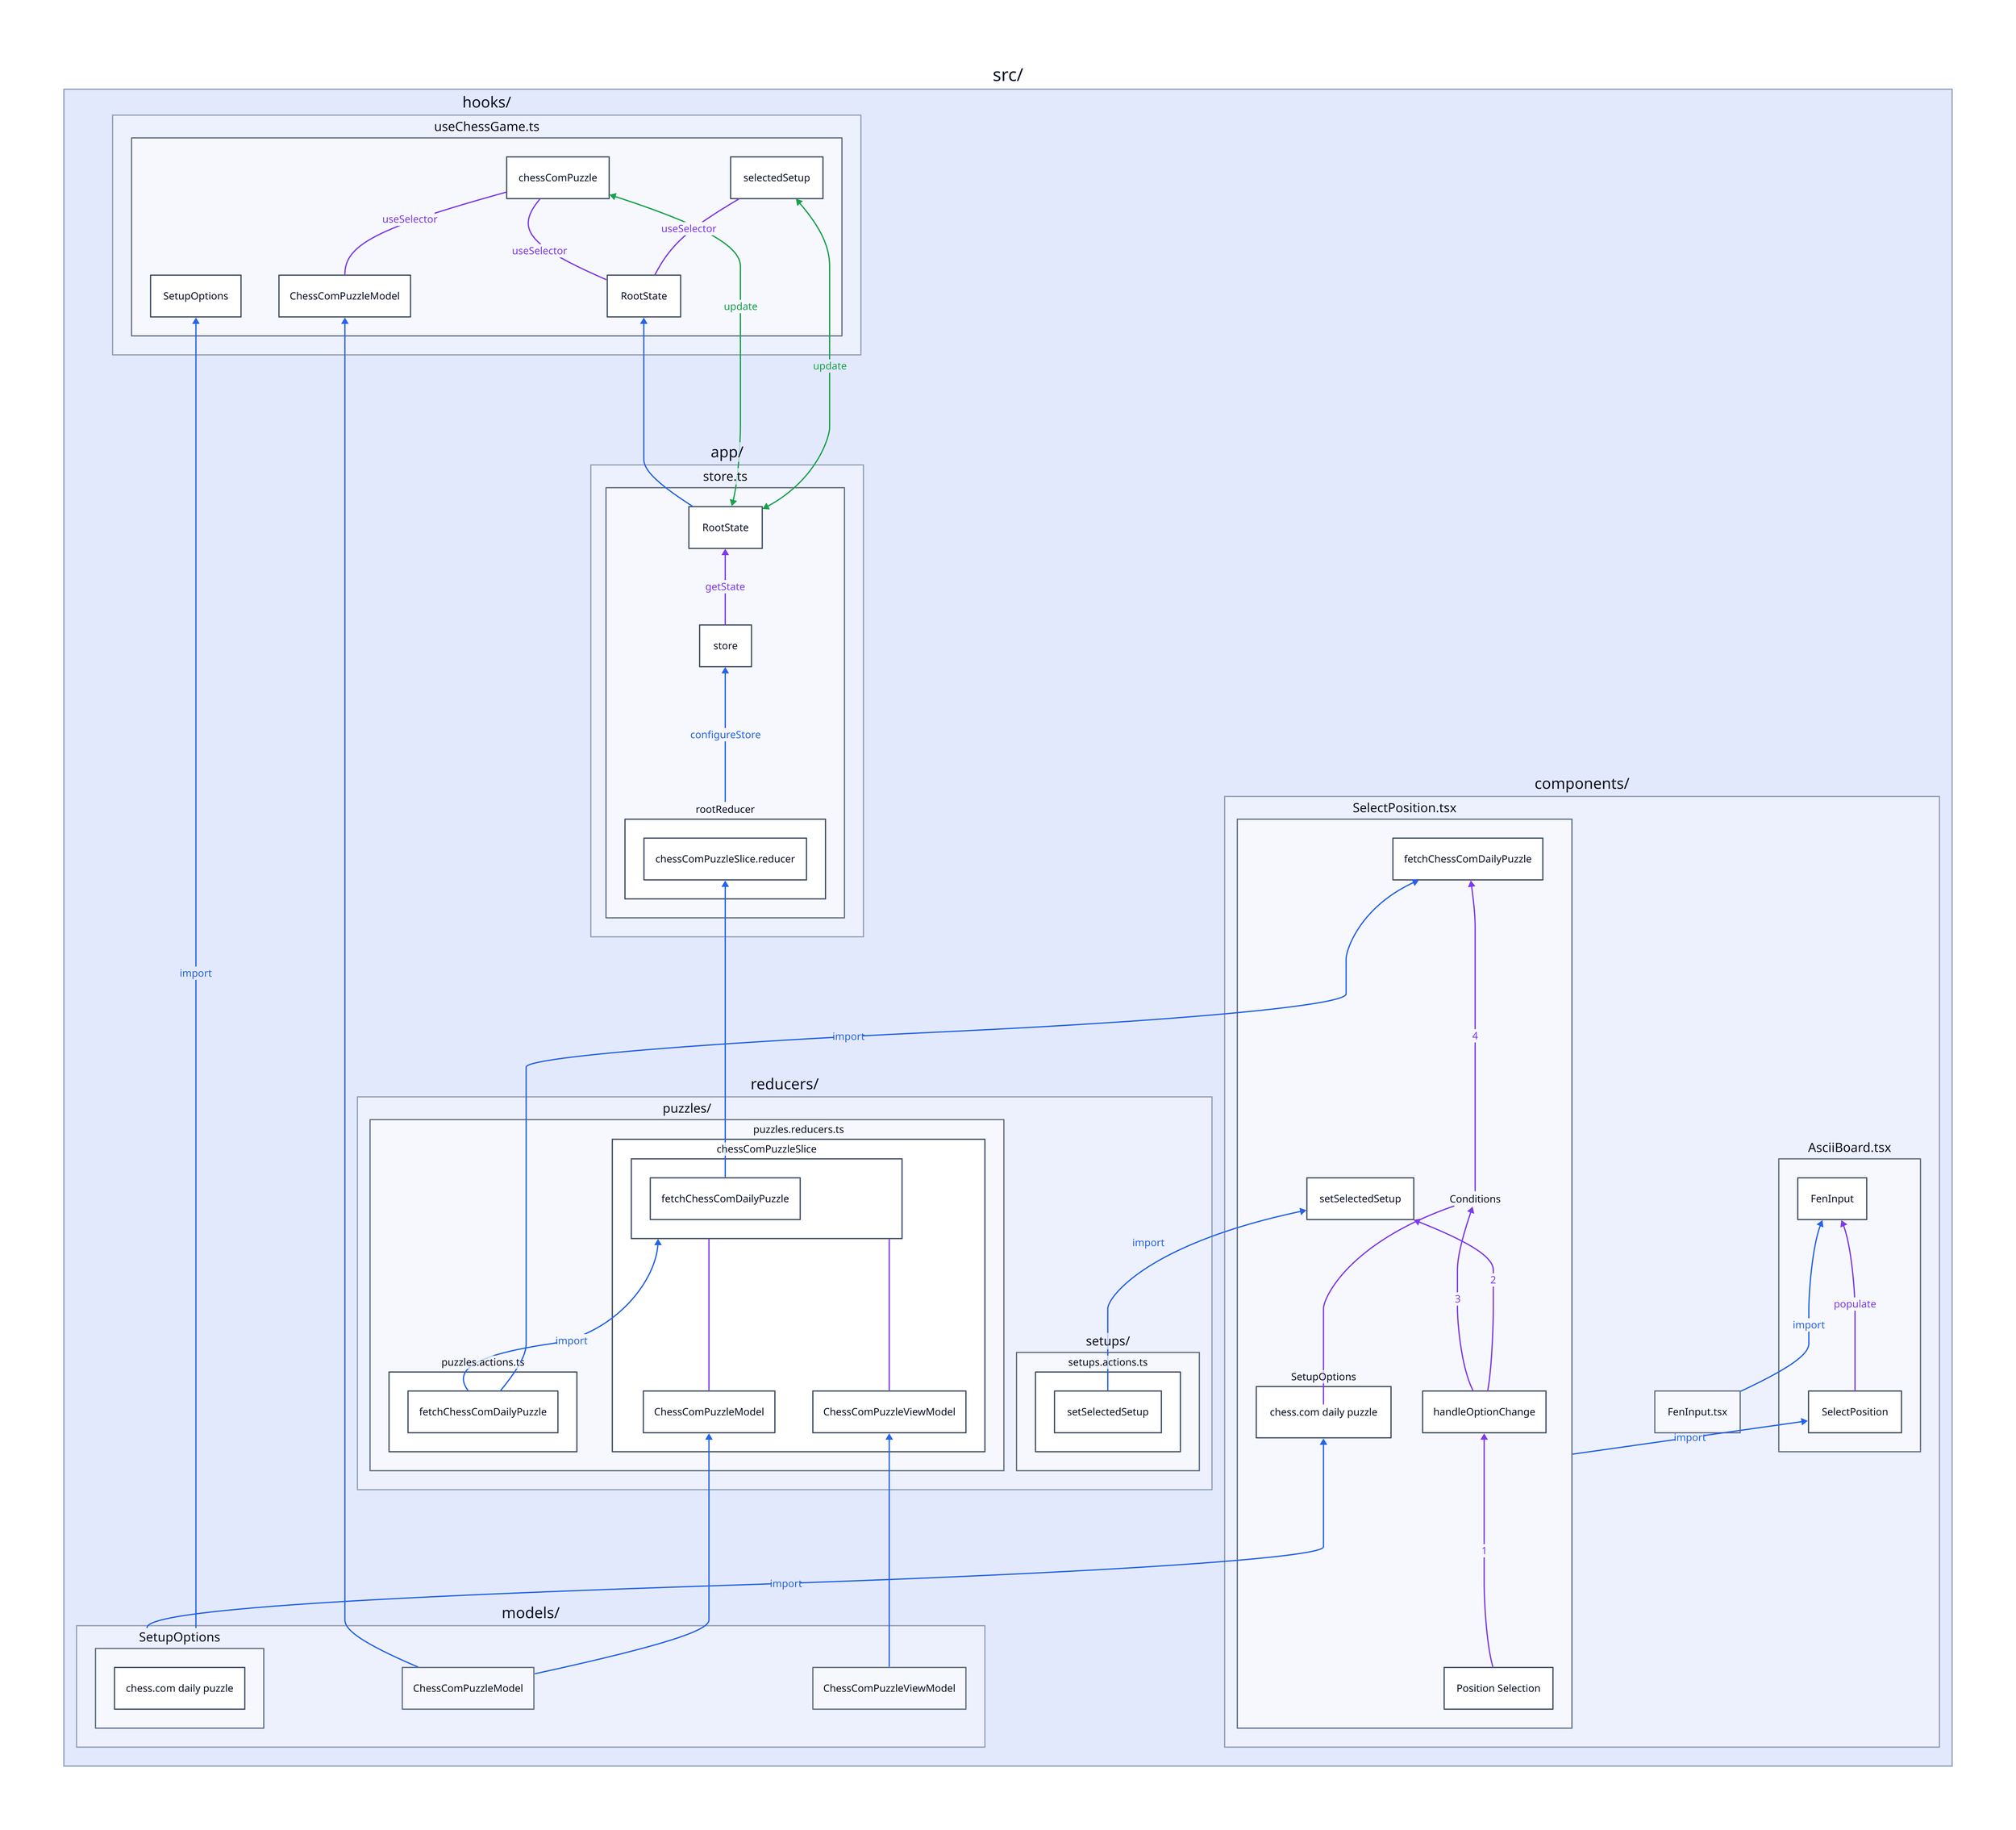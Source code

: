 direction: up
vars: {
  d2-config: {
    layout-engine: elk
    theme-id: 302
  }
}

_src: src/ {
  style.stroke: "#94a3b8"

  _app: app/ {
    style.stroke: "#94a3b8"
    
    _store: store.ts {
      style.stroke: "#64748b"
      
      _root_reducer: rootReducer {
        style.stroke: "#475569"
        _chess_com_puzzle: chessComPuzzleSlice.reducer {
          style.stroke: "#475569"
        }
      }
      _store: store {
        style.stroke: "#475569"
      }
      _root_state: RootState {
        style.stroke: "#475569"
      }
      _root_reducer -> _store: configureStore {
        style.stroke: "#2563eb"
        style.font-color: "#2563eb"
      }
      _store -> _root_state: getState {
        style.stroke: "#7c3aed"
        style.font-color: "#7c3aed"
      }
    }
  }

  _hooks: hooks/ {
    style.stroke: "#94a3b8"
    
    _use_chess_game: useChessGame.ts {
      style.stroke: "#64748b"
      
      _setup_options: SetupOptions {
        style.stroke: "#475569"
      }
      _root_state: RootState {
        style.stroke: "#475569"
      }
      _chess_com_puzzle_model: ChessComPuzzleModel {
        style.stroke: "#475569"
      }
      _chess_com_puzzle: chessComPuzzle {
        style.stroke: "#475569"
      }
      _selected_setup: selectedSetup {
        style.stroke: "#475569"
      }
      _root_state -- _chess_com_puzzle: useSelector {
        style.stroke: "#7c3aed"
        style.font-color: "#7c3aed"
      }
      _root_state -- _selected_setup: useSelector {
        style.stroke: "#7c3aed"
        style.font-color: "#7c3aed"
      }
      _chess_com_puzzle_model -- _chess_com_puzzle: useSelector {
        style.stroke: "#7c3aed"
        style.font-color: "#7c3aed"
      }
    }
  }

  _models: models/ {
    style.stroke: "#94a3b8"
    
    _setup_options: SetupOptions {
      style.stroke: "#64748b"
      _chess_com_daily_puzzle: chess.com daily puzzle {
        style.stroke: "#475569"
      }
    }
    _chess_com_puzzle_model: ChessComPuzzleModel {
      style.stroke: "#64748b"
    }
    _chess_com_puzzle_view_model: ChessComPuzzleViewModel {
      style.stroke: "#64748b"
    }
  }

  _reducers: reducers/ {
    style.stroke: "#94a3b8"
    
    _puzzles: puzzles/ {
      style.stroke: "#64748b"
      
      _actions: puzzles.actions.ts {
        style.stroke: "#475569"
        _fetchChessComDailyPuzzle: fetchChessComDailyPuzzle {
          style.stroke: "#475569"
        }
      }
      _reducers: puzzles.reducers.ts {
        style.stroke: "#475569"
        _chess_com_puzzle_slice: chessComPuzzleSlice {
          style.stroke: "#475569"
          _fetchChessComDailyPuzzle: fetchChessComDailyPuzzle {
            style.stroke: "#475569"
          }
        }
        _chess_com_puzzle_model: ChessComPuzzleModel {
          style.stroke: "#475569"
        }
        _chess_com_puzzle_view_model: ChessComPuzzleViewModel {
          style.stroke: "#475569"
        }
        _chess_com_puzzle_view_model -- _chess_com_puzzle_slice {
          style.stroke: "#7c3aed"
          style.font-color: "#7c3aed"
        }
        _chess_com_puzzle_model -- _chess_com_puzzle_slice {
          style.stroke: "#7c3aed"
          style.font-color: "#7c3aed"
        }
      }
      _actions._fetchChessComDailyPuzzle -> _reducers._chess_com_puzzle_slice: import {
        style.stroke: "#2563eb"
        style.font-color: "#2563eb"
      }
    }
    
    _setups: setups/ {
      style.stroke: "#64748b"
      
      _actions: setups.actions.ts {
        style.stroke: "#475569"
        _set_selected_setup: setSelectedSetup {
          style.stroke: "#475569"
        }
      }
    }
  }

  _components: components/ {
    style.stroke: "#94a3b8"
    
    _select_position: SelectPosition.tsx {
      style.stroke: "#64748b"
      
      _conditions: Conditions {
        shape: text
        style.stroke: "#475569"
      }
      _set_selected_setup: setSelectedSetup {
        style.stroke: "#475569"
      }
      _handle_option_change: handleOptionChange {
        style.stroke: "#475569"
      }
      _fetchChessComDailyPuzzle: fetchChessComDailyPuzzle {
        style.stroke: "#475569"
      }
      _select: Position Selection {
        style.stroke: "#475569"
      }
      _fetchChessComDailyPuzzle <- _conditions: 4 {
        style.stroke: "#7c3aed"
        style.font-color: "#7c3aed"
      }
      _conditions <- _handle_option_change: 3 {
        style.stroke: "#7c3aed"
        style.font-color: "#7c3aed"
      }
      _set_selected_setup <- _handle_option_change: 2 {
        style.stroke: "#7c3aed"
        style.font-color: "#7c3aed"
      }
      _handle_option_change <- _select: 1 {
        style.stroke: "#7c3aed"
        style.font-color: "#7c3aed"
      }
      _setup_options: SetupOptions {
        style.stroke: "#475569"
        _chess_com_daily_puzzle: chess.com daily puzzle {
          shape: text
          style.stroke: "#475569"
        }
      }
      _setup_options._chess_com_daily_puzzle -- _conditions {
        style.stroke: "#7c3aed"
        style.font-color: "#7c3aed"
      }
    }
    
    _fen_input: FenInput.tsx {
      style.stroke: "#64748b"
    }
    
    _ascii_board: AsciiBoard.tsx {
      style.stroke: "#64748b"
      
      _select_position: SelectPosition {
        style.stroke: "#475569"
      }
      _fen_input: FenInput {
        style.stroke: "#475569"
      }
      _select_position -> _fen_input: populate {
        style.stroke: "#7c3aed"
        style.font-color: "#7c3aed"
      }
    }
    _select_position -> _ascii_board._select_position: import {
      style.stroke: "#2563eb"
      style.font-color: "#2563eb"
    }
    _fen_input -> _ascii_board._fen_input: import {
      style.stroke: "#2563eb"
      style.font-color: "#2563eb"
    }
  }

  # Cross-component connections
  _reducers._setups._actions._set_selected_setup -> _components._select_position._set_selected_setup: import {
    style.stroke: "#2563eb"
    style.font-color: "#2563eb"
  }
  _reducers._puzzles._actions._fetchChessComDailyPuzzle -> _components._select_position._fetchChessComDailyPuzzle: import {
    style.stroke: "#2563eb"
    style.font-color: "#2563eb"
  }
  _models._setup_options -> _components._select_position._setup_options: import {
    style.stroke: "#2563eb"
    style.font-color: "#2563eb"
  }
  _models._setup_options -> _hooks._use_chess_game._setup_options: import {
    style.stroke: "#2563eb"
    style.font-color: "#2563eb"
  }
  _reducers._puzzles._reducers._chess_com_puzzle_slice._fetchChessComDailyPuzzle -> _app._store._root_reducer._chess_com_puzzle {
    style.stroke: "#2563eb"
    style.font-color: "#2563eb"
  }
  _app._store._root_state -> _hooks._use_chess_game._root_state {
    style.stroke: "#2563eb"
    style.font-color: "#2563eb"
  }
  _models._chess_com_puzzle_model -> _hooks._use_chess_game._chess_com_puzzle_model {
    style.stroke: "#2563eb"
    style.font-color: "#2563eb"
  }
  _models._chess_com_puzzle_model -> _reducers._puzzles._reducers._chess_com_puzzle_model {
    style.stroke: "#2563eb"
    style.font-color: "#2563eb"
  }
  _models._chess_com_puzzle_view_model -> _reducers._puzzles._reducers._chess_com_puzzle_view_model {
    style.stroke: "#2563eb"
    style.font-color: "#2563eb"
  }
  _hooks._use_chess_game._selected_setup <-> _app._store._root_state: update {
    style.stroke: "#16a34a"
    style.font-color: "#16a34a"
  }
  _hooks._use_chess_game._chess_com_puzzle <-> _app._store._root_state: update {
    style.stroke: "#16a34a"
    style.font-color: "#16a34a"
  }
}
